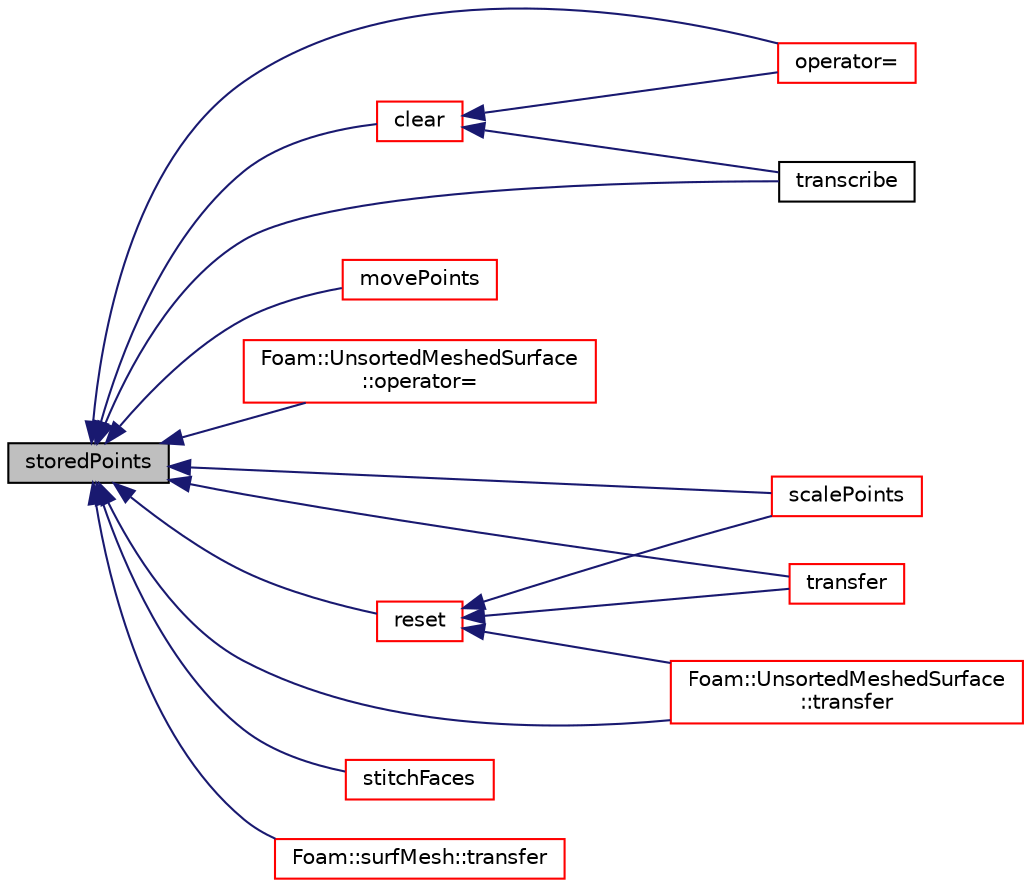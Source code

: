 digraph "storedPoints"
{
  bgcolor="transparent";
  edge [fontname="Helvetica",fontsize="10",labelfontname="Helvetica",labelfontsize="10"];
  node [fontname="Helvetica",fontsize="10",shape=record];
  rankdir="LR";
  Node1 [label="storedPoints",height=0.2,width=0.4,color="black", fillcolor="grey75", style="filled", fontcolor="black"];
  Node1 -> Node2 [dir="back",color="midnightblue",fontsize="10",style="solid",fontname="Helvetica"];
  Node2 [label="clear",height=0.2,width=0.4,color="red",URL="$a01496.html#ac8bb3912a3ce86b15842e79d0b421204",tooltip="Clear all storage. "];
  Node2 -> Node3 [dir="back",color="midnightblue",fontsize="10",style="solid",fontname="Helvetica"];
  Node3 [label="operator=",height=0.2,width=0.4,color="red",URL="$a01496.html#a295b5bd00b13aeebe4027f2f8e76c96a"];
  Node2 -> Node4 [dir="back",color="midnightblue",fontsize="10",style="solid",fontname="Helvetica"];
  Node4 [label="transcribe",height=0.2,width=0.4,color="black",URL="$a01496.html#a89f858f78ba8ae4e1d6388369558eb85"];
  Node1 -> Node5 [dir="back",color="midnightblue",fontsize="10",style="solid",fontname="Helvetica"];
  Node5 [label="movePoints",height=0.2,width=0.4,color="red",URL="$a01496.html#ab62834098bae1d3887f578c700754f39",tooltip="Move points. "];
  Node1 -> Node6 [dir="back",color="midnightblue",fontsize="10",style="solid",fontname="Helvetica"];
  Node6 [label="Foam::UnsortedMeshedSurface\l::operator=",height=0.2,width=0.4,color="red",URL="$a02856.html#a53075e9ec350d81ce2cfd0bb4db14e49"];
  Node1 -> Node3 [dir="back",color="midnightblue",fontsize="10",style="solid",fontname="Helvetica"];
  Node1 -> Node7 [dir="back",color="midnightblue",fontsize="10",style="solid",fontname="Helvetica"];
  Node7 [label="reset",height=0.2,width=0.4,color="red",URL="$a01496.html#a2842f8772b68328d806d9b0fb8b5e28f",tooltip="Reset primitive data (points, faces and zones) "];
  Node7 -> Node8 [dir="back",color="midnightblue",fontsize="10",style="solid",fontname="Helvetica"];
  Node8 [label="scalePoints",height=0.2,width=0.4,color="red",URL="$a01496.html#a0c1576aa53e80d9150e2558061cc40c2",tooltip="Scale points. A non-positive factor is ignored. "];
  Node7 -> Node9 [dir="back",color="midnightblue",fontsize="10",style="solid",fontname="Helvetica"];
  Node9 [label="transfer",height=0.2,width=0.4,color="red",URL="$a01496.html#a7840b609cb34e6f39858cf3e86324263",tooltip="Transfer the contents of the argument and annul the argument. "];
  Node7 -> Node10 [dir="back",color="midnightblue",fontsize="10",style="solid",fontname="Helvetica"];
  Node10 [label="Foam::UnsortedMeshedSurface\l::transfer",height=0.2,width=0.4,color="red",URL="$a02856.html#a6df38f92358a4c8ec775d27efb154326",tooltip="Transfer the contents of the argument and annul the argument. "];
  Node1 -> Node8 [dir="back",color="midnightblue",fontsize="10",style="solid",fontname="Helvetica"];
  Node1 -> Node11 [dir="back",color="midnightblue",fontsize="10",style="solid",fontname="Helvetica"];
  Node11 [label="stitchFaces",height=0.2,width=0.4,color="red",URL="$a01496.html#ada64739e841899f3172e20a98843c6ae"];
  Node1 -> Node4 [dir="back",color="midnightblue",fontsize="10",style="solid",fontname="Helvetica"];
  Node1 -> Node12 [dir="back",color="midnightblue",fontsize="10",style="solid",fontname="Helvetica"];
  Node12 [label="Foam::surfMesh::transfer",height=0.2,width=0.4,color="red",URL="$a02579.html#a1cf9d5f3c7951e7e25eaa3408383d261",tooltip="Transfer the contents of the argument and annul the argument. "];
  Node1 -> Node10 [dir="back",color="midnightblue",fontsize="10",style="solid",fontname="Helvetica"];
  Node1 -> Node9 [dir="back",color="midnightblue",fontsize="10",style="solid",fontname="Helvetica"];
}
